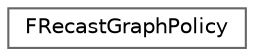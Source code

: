 digraph "Graphical Class Hierarchy"
{
 // INTERACTIVE_SVG=YES
 // LATEX_PDF_SIZE
  bgcolor="transparent";
  edge [fontname=Helvetica,fontsize=10,labelfontname=Helvetica,labelfontsize=10];
  node [fontname=Helvetica,fontsize=10,shape=box,height=0.2,width=0.4];
  rankdir="LR";
  Node0 [id="Node000000",label="FRecastGraphPolicy",height=0.2,width=0.4,color="grey40", fillcolor="white", style="filled",URL="$d2/dae/structFRecastGraphPolicy.html",tooltip=" "];
}
